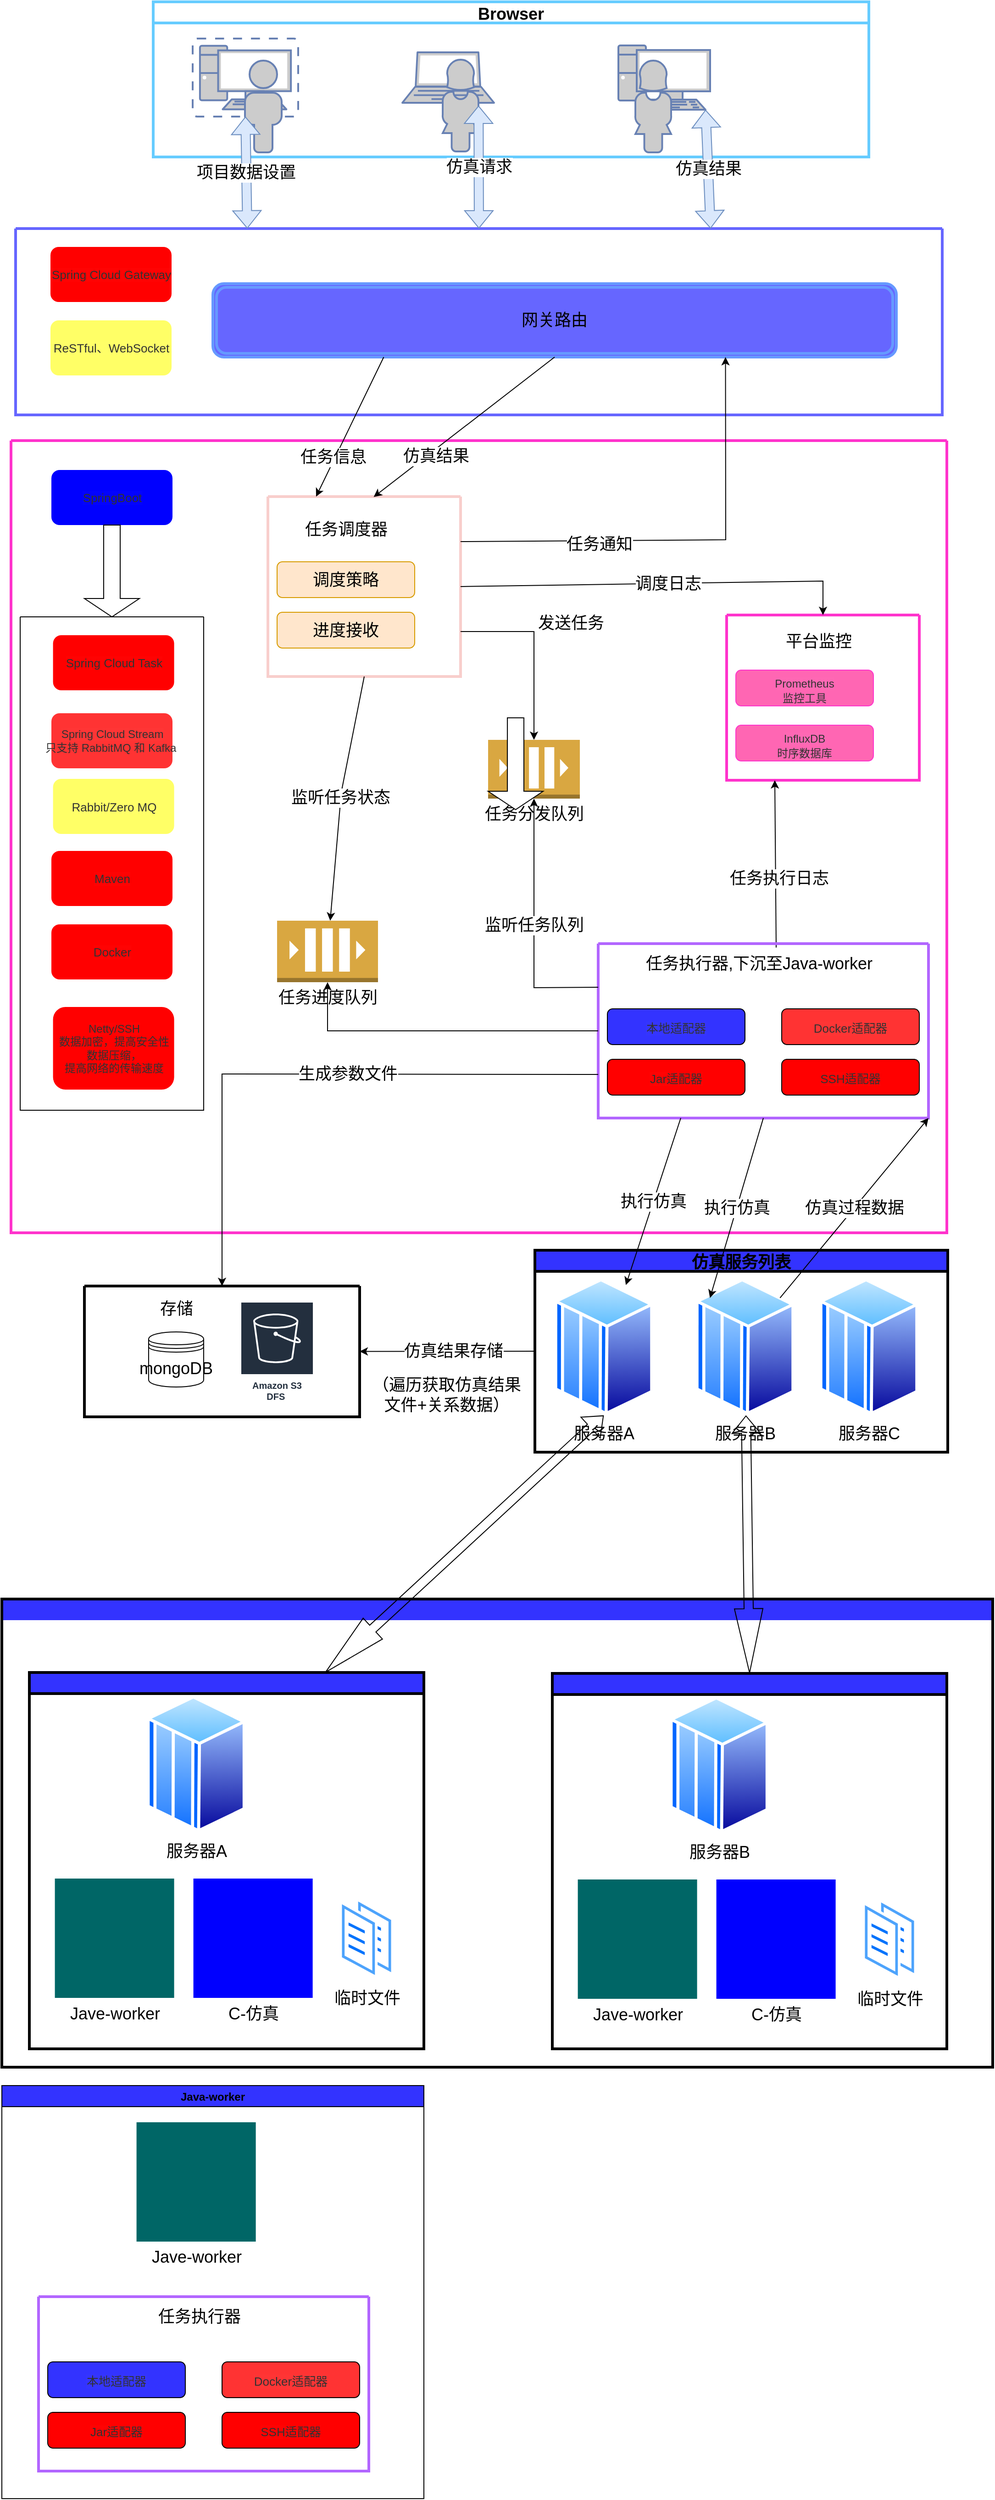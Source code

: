 <mxfile version="15.6.6" type="github">
  <diagram id="M3pgbx5bHdetkU3iyQLA" name="Page-1">
    <mxGraphModel dx="1350" dy="744" grid="1" gridSize="10" guides="1" tooltips="1" connect="1" arrows="1" fold="1" page="1" pageScale="1" pageWidth="1169" pageHeight="1654" math="0" shadow="0">
      <root>
        <mxCell id="0" />
        <mxCell id="1" parent="0" />
        <mxCell id="EqJAyEwIwQtf8HZJKhll-13" value="Browser" style="swimlane;strokeColor=#66ccff;strokeWidth=3;fontSize=18;" parent="1" vertex="1">
          <mxGeometry x="185" y="70" width="780" height="169" as="geometry" />
        </mxCell>
        <mxCell id="EqJAyEwIwQtf8HZJKhll-8" value="" style="fontColor=#0066CC;verticalAlign=top;verticalLabelPosition=bottom;labelPosition=center;align=center;html=1;outlineConnect=0;fillColor=#CCCCCC;strokeColor=#6881B3;gradientColor=none;gradientDirection=north;strokeWidth=2;shape=mxgraph.networks.virtual_pc;" parent="EqJAyEwIwQtf8HZJKhll-13" vertex="1">
          <mxGeometry x="43" y="40" width="115" height="85" as="geometry" />
        </mxCell>
        <mxCell id="EqJAyEwIwQtf8HZJKhll-10" value="" style="fontColor=#0066CC;verticalAlign=top;verticalLabelPosition=bottom;labelPosition=center;align=center;html=1;outlineConnect=0;fillColor=#CCCCCC;strokeColor=#6881B3;gradientColor=none;gradientDirection=north;strokeWidth=2;shape=mxgraph.networks.laptop;" parent="EqJAyEwIwQtf8HZJKhll-13" vertex="1">
          <mxGeometry x="271.5" y="55" width="100" height="55" as="geometry" />
        </mxCell>
        <mxCell id="EqJAyEwIwQtf8HZJKhll-11" value="" style="fontColor=#0066CC;verticalAlign=top;verticalLabelPosition=bottom;labelPosition=center;align=center;html=1;outlineConnect=0;fillColor=#CCCCCC;strokeColor=#6881B3;gradientColor=none;gradientDirection=north;strokeWidth=2;shape=mxgraph.networks.pc;" parent="EqJAyEwIwQtf8HZJKhll-13" vertex="1">
          <mxGeometry x="507" y="47.5" width="100" height="70" as="geometry" />
        </mxCell>
        <mxCell id="EqJAyEwIwQtf8HZJKhll-259" value="" style="fontColor=#0066CC;verticalAlign=top;verticalLabelPosition=bottom;labelPosition=center;align=center;html=1;outlineConnect=0;fillColor=#CCCCCC;strokeColor=#6881B3;gradientColor=none;gradientDirection=north;strokeWidth=2;shape=mxgraph.networks.user_female;rounded=0;shadow=0;glass=0;sketch=0;fontSize=18;startSize=23;" parent="EqJAyEwIwQtf8HZJKhll-13" vertex="1">
          <mxGeometry x="315" y="63" width="40" height="100" as="geometry" />
        </mxCell>
        <mxCell id="EqJAyEwIwQtf8HZJKhll-260" value="" style="fontColor=#0066CC;verticalAlign=top;verticalLabelPosition=bottom;labelPosition=center;align=center;html=1;outlineConnect=0;fillColor=#CCCCCC;strokeColor=#6881B3;gradientColor=none;gradientDirection=north;strokeWidth=2;shape=mxgraph.networks.user_male;rounded=0;shadow=0;glass=0;sketch=0;fontSize=18;startSize=23;" parent="EqJAyEwIwQtf8HZJKhll-13" vertex="1">
          <mxGeometry x="100" y="64" width="40" height="100" as="geometry" />
        </mxCell>
        <mxCell id="EqJAyEwIwQtf8HZJKhll-261" value="" style="fontColor=#0066CC;verticalAlign=top;verticalLabelPosition=bottom;labelPosition=center;align=center;html=1;outlineConnect=0;fillColor=#CCCCCC;strokeColor=#6881B3;gradientColor=none;gradientDirection=north;strokeWidth=2;shape=mxgraph.networks.user_female;rounded=0;shadow=0;glass=0;sketch=0;fontSize=18;startSize=23;" parent="EqJAyEwIwQtf8HZJKhll-13" vertex="1">
          <mxGeometry x="525" y="64" width="40" height="100" as="geometry" />
        </mxCell>
        <mxCell id="EqJAyEwIwQtf8HZJKhll-36" value="" style="swimlane;startSize=0;fontSize=18;strokeColor=#6666ff;strokeWidth=3;" parent="1" vertex="1">
          <mxGeometry x="35" y="317" width="1010" height="203" as="geometry" />
        </mxCell>
        <mxCell id="EqJAyEwIwQtf8HZJKhll-19" value="&lt;font style=&quot;font-size: 18px&quot;&gt;网关路由&lt;/font&gt;" style="shape=ext;double=1;rounded=1;whiteSpace=wrap;html=1;strokeColor=#6699ff;strokeWidth=3;fontSize=18;fillColor=#6666FF;" parent="EqJAyEwIwQtf8HZJKhll-36" vertex="1">
          <mxGeometry x="215" y="60" width="745" height="80" as="geometry" />
        </mxCell>
        <mxCell id="EqJAyEwIwQtf8HZJKhll-47" value="&lt;span style=&quot;color: rgb(50 , 50 , 50) ; font-size: 13px ; background-color: rgba(255 , 255 , 255 , 0.01)&quot;&gt;Spring Cloud Gateway&lt;/span&gt;" style="rounded=1;align=center;fillColor=#FF0000;strokeColor=none;html=1;fontColor=#596780;fontSize=12" parent="EqJAyEwIwQtf8HZJKhll-36" vertex="1">
          <mxGeometry x="38" y="20" width="132" height="60" as="geometry" />
        </mxCell>
        <mxCell id="EqJAyEwIwQtf8HZJKhll-48" value="&lt;span style=&quot;color: rgb(50 , 50 , 50) ; font-size: 13px ; background-color: rgba(255 , 255 , 255 , 0.01)&quot;&gt;ReSTful、WebSocket&lt;/span&gt;" style="rounded=1;align=center;fillColor=#ffff66;strokeColor=none;html=1;fontColor=#596780;fontSize=12" parent="EqJAyEwIwQtf8HZJKhll-36" vertex="1">
          <mxGeometry x="38" y="100" width="132" height="60" as="geometry" />
        </mxCell>
        <mxCell id="EqJAyEwIwQtf8HZJKhll-49" value="项目数据设置" style="shape=flexArrow;endArrow=classic;startArrow=classic;html=1;rounded=0;fontSize=18;entryX=0.25;entryY=0;entryDx=0;entryDy=0;exitX=0.5;exitY=1;exitDx=0;exitDy=0;fillColor=#dae8fc;strokeColor=#6c8ebf;exitPerimeter=0;" parent="1" source="EqJAyEwIwQtf8HZJKhll-8" target="EqJAyEwIwQtf8HZJKhll-36" edge="1">
          <mxGeometry width="100" height="100" relative="1" as="geometry">
            <mxPoint x="440" y="627" as="sourcePoint" />
            <mxPoint x="460" y="277" as="targetPoint" />
          </mxGeometry>
        </mxCell>
        <mxCell id="EqJAyEwIwQtf8HZJKhll-52" value="仿真请求" style="shape=flexArrow;endArrow=classic;startArrow=classic;html=1;rounded=0;fontSize=18;entryX=0.99;entryY=0.5;entryDx=0;entryDy=0;exitX=0.5;exitY=0;exitDx=0;exitDy=0;fillColor=#dae8fc;strokeColor=#6c8ebf;entryPerimeter=0;" parent="1" source="EqJAyEwIwQtf8HZJKhll-36" target="EqJAyEwIwQtf8HZJKhll-259" edge="1">
          <mxGeometry width="100" height="100" relative="1" as="geometry">
            <mxPoint x="626" y="276" as="sourcePoint" />
            <mxPoint x="630" y="190" as="targetPoint" />
          </mxGeometry>
        </mxCell>
        <mxCell id="EqJAyEwIwQtf8HZJKhll-56" value="仿真结果" style="shape=flexArrow;endArrow=classic;startArrow=classic;html=1;rounded=0;fontSize=18;entryX=0.75;entryY=0;entryDx=0;entryDy=0;fillColor=#dae8fc;strokeColor=#6c8ebf;exitX=0.95;exitY=1;exitDx=0;exitDy=0;exitPerimeter=0;" parent="1" source="EqJAyEwIwQtf8HZJKhll-11" target="EqJAyEwIwQtf8HZJKhll-36" edge="1">
          <mxGeometry width="100" height="100" relative="1" as="geometry">
            <mxPoint x="786" y="190" as="sourcePoint" />
            <mxPoint x="639" y="298" as="targetPoint" />
          </mxGeometry>
        </mxCell>
        <mxCell id="EqJAyEwIwQtf8HZJKhll-57" value="" style="swimlane;startSize=0;fontSize=18;strokeColor=#ff33cc;strokeWidth=3;fillColor=default;fontColor=default;" parent="1" vertex="1">
          <mxGeometry x="30" y="548" width="1020" height="863" as="geometry" />
        </mxCell>
        <mxCell id="EqJAyEwIwQtf8HZJKhll-68" value="" style="swimlane;startSize=0;fontSize=18;strokeWidth=3;fillColor=#F8CECC;strokeColor=#F8CECC;" parent="EqJAyEwIwQtf8HZJKhll-57" vertex="1">
          <mxGeometry x="280" y="61" width="210" height="196" as="geometry" />
        </mxCell>
        <mxCell id="EqJAyEwIwQtf8HZJKhll-72" value="调度策略" style="rounded=1;whiteSpace=wrap;html=1;fontSize=18;fillColor=#ffe6cc;strokeColor=#d79b00;" parent="EqJAyEwIwQtf8HZJKhll-68" vertex="1">
          <mxGeometry x="10" y="71" width="150" height="39" as="geometry" />
        </mxCell>
        <mxCell id="EqJAyEwIwQtf8HZJKhll-74" value="进度接收" style="rounded=1;whiteSpace=wrap;html=1;fontSize=18;fillColor=#ffe6cc;strokeColor=#d79b00;" parent="EqJAyEwIwQtf8HZJKhll-68" vertex="1">
          <mxGeometry x="10" y="126" width="150" height="39" as="geometry" />
        </mxCell>
        <mxCell id="EqJAyEwIwQtf8HZJKhll-71" value="任务调度器" style="text;html=1;align=center;verticalAlign=middle;resizable=0;points=[];autosize=1;strokeColor=none;fillColor=none;fontSize=18;" parent="EqJAyEwIwQtf8HZJKhll-68" vertex="1">
          <mxGeometry x="30" y="21" width="110" height="30" as="geometry" />
        </mxCell>
        <mxCell id="EqJAyEwIwQtf8HZJKhll-75" value="" style="swimlane;startSize=0;fontSize=18;strokeColor=#ff33cc;strokeWidth=3;" parent="EqJAyEwIwQtf8HZJKhll-57" vertex="1">
          <mxGeometry x="780" y="190" width="210" height="180" as="geometry" />
        </mxCell>
        <mxCell id="EqJAyEwIwQtf8HZJKhll-76" value="&lt;span style=&quot;color: rgb(50 , 50 , 50) ; font-size: 12px ; background-color: rgba(255 , 255 , 255 , 0.01)&quot;&gt;InfluxDB&lt;/span&gt;&lt;div style=&quot;resize: none ; outline: none ; font-size: 12px ; color: rgb(50 , 50 , 50)&quot;&gt;时序数据库&lt;/div&gt;" style="rounded=1;whiteSpace=wrap;html=1;fontSize=18;strokeColor=#ff33cc;fillColor=#FF66B3;" parent="EqJAyEwIwQtf8HZJKhll-75" vertex="1">
          <mxGeometry x="10" y="120" width="150" height="39" as="geometry" />
        </mxCell>
        <mxCell id="EqJAyEwIwQtf8HZJKhll-77" value="&lt;span style=&quot;color: rgb(50 , 50 , 50) ; font-size: 12px ; background-color: rgba(255 , 255 , 255 , 0.01)&quot;&gt;Prometheus&lt;/span&gt;&lt;div style=&quot;resize: none ; outline: none ; font-size: 12px ; color: rgb(50 , 50 , 50)&quot;&gt;监控工具&lt;/div&gt;" style="rounded=1;whiteSpace=wrap;html=1;fontSize=18;strokeColor=#ff33cc;fillColor=#FF66B3;" parent="EqJAyEwIwQtf8HZJKhll-75" vertex="1">
          <mxGeometry x="10" y="60" width="150" height="39" as="geometry" />
        </mxCell>
        <mxCell id="EqJAyEwIwQtf8HZJKhll-94" value="" style="endArrow=classic;html=1;rounded=0;fontSize=18;entryX=0.5;entryY=0;entryDx=0;entryDy=0;exitX=1;exitY=0.5;exitDx=0;exitDy=0;" parent="EqJAyEwIwQtf8HZJKhll-57" source="EqJAyEwIwQtf8HZJKhll-68" target="EqJAyEwIwQtf8HZJKhll-75" edge="1">
          <mxGeometry width="50" height="50" relative="1" as="geometry">
            <mxPoint x="530" y="180" as="sourcePoint" />
            <mxPoint x="580" y="130" as="targetPoint" />
            <Array as="points">
              <mxPoint x="885" y="153" />
            </Array>
          </mxGeometry>
        </mxCell>
        <mxCell id="EqJAyEwIwQtf8HZJKhll-157" value="调度日志" style="edgeLabel;html=1;align=center;verticalAlign=middle;resizable=0;points=[];fontSize=18;" parent="EqJAyEwIwQtf8HZJKhll-94" vertex="1" connectable="0">
          <mxGeometry x="0.039" relative="1" as="geometry">
            <mxPoint x="1" as="offset" />
          </mxGeometry>
        </mxCell>
        <mxCell id="EqJAyEwIwQtf8HZJKhll-96" value="" style="endArrow=classic;html=1;rounded=0;fontSize=18;entryX=0.25;entryY=1;entryDx=0;entryDy=0;exitX=0.573;exitY=-0.09;exitDx=0;exitDy=0;exitPerimeter=0;" parent="EqJAyEwIwQtf8HZJKhll-57" source="EqJAyEwIwQtf8HZJKhll-224" target="EqJAyEwIwQtf8HZJKhll-75" edge="1">
          <mxGeometry width="50" height="50" relative="1" as="geometry">
            <mxPoint x="800" y="583" as="sourcePoint" />
            <mxPoint x="750" y="490" as="targetPoint" />
          </mxGeometry>
        </mxCell>
        <mxCell id="EqJAyEwIwQtf8HZJKhll-97" value="任务执行日志" style="edgeLabel;html=1;align=center;verticalAlign=middle;resizable=0;points=[];fontSize=18;" parent="EqJAyEwIwQtf8HZJKhll-96" vertex="1" connectable="0">
          <mxGeometry x="-0.159" y="-4" relative="1" as="geometry">
            <mxPoint x="-1" y="1" as="offset" />
          </mxGeometry>
        </mxCell>
        <mxCell id="EqJAyEwIwQtf8HZJKhll-112" value="任务分发队列" style="outlineConnect=0;dashed=0;verticalLabelPosition=bottom;verticalAlign=top;align=center;html=1;shape=mxgraph.aws3.queue;fillColor=#D9A741;gradientColor=none;fontSize=18;" parent="EqJAyEwIwQtf8HZJKhll-57" vertex="1">
          <mxGeometry x="520" y="326" width="100" height="64" as="geometry" />
        </mxCell>
        <mxCell id="EqJAyEwIwQtf8HZJKhll-152" value="任务进度队列" style="outlineConnect=0;dashed=0;verticalLabelPosition=bottom;verticalAlign=top;align=center;html=1;shape=mxgraph.aws3.queue;fillColor=#D9A741;gradientColor=none;fontSize=18;" parent="EqJAyEwIwQtf8HZJKhll-57" vertex="1">
          <mxGeometry x="290" y="523" width="110" height="67" as="geometry" />
        </mxCell>
        <mxCell id="EqJAyEwIwQtf8HZJKhll-156" value="" style="edgeStyle=segmentEdgeStyle;endArrow=classic;html=1;rounded=0;fontSize=18;exitX=1;exitY=0.75;exitDx=0;exitDy=0;" parent="EqJAyEwIwQtf8HZJKhll-57" source="EqJAyEwIwQtf8HZJKhll-68" target="EqJAyEwIwQtf8HZJKhll-112" edge="1">
          <mxGeometry width="50" height="50" relative="1" as="geometry">
            <mxPoint x="620" y="343" as="sourcePoint" />
            <mxPoint x="670" y="293" as="targetPoint" />
            <Array as="points">
              <mxPoint x="570" y="208" />
            </Array>
          </mxGeometry>
        </mxCell>
        <mxCell id="EqJAyEwIwQtf8HZJKhll-219" value="" style="swimlane;startSize=0;fontSize=18;strokeWidth=3;strokeColor=#B266FF;" parent="EqJAyEwIwQtf8HZJKhll-57" vertex="1">
          <mxGeometry x="640" y="548" width="360" height="190" as="geometry" />
        </mxCell>
        <mxCell id="EqJAyEwIwQtf8HZJKhll-220" value="&lt;span style=&quot;color: rgb(50 , 50 , 50) ; font-size: 13px ; background-color: rgba(255 , 255 , 255 , 0.01)&quot;&gt;本地适配器&lt;/span&gt;" style="rounded=1;whiteSpace=wrap;html=1;fontSize=18;fillColor=#3333FF;" parent="EqJAyEwIwQtf8HZJKhll-219" vertex="1">
          <mxGeometry x="10" y="71" width="150" height="39" as="geometry" />
        </mxCell>
        <mxCell id="EqJAyEwIwQtf8HZJKhll-221" value="&lt;span style=&quot;color: rgb(50 , 50 , 50) ; font-size: 13px ; background-color: rgba(255 , 255 , 255 , 0.01)&quot;&gt;Jar适配器&lt;/span&gt;" style="rounded=1;whiteSpace=wrap;html=1;fontSize=18;fillColor=#FF0000;" parent="EqJAyEwIwQtf8HZJKhll-219" vertex="1">
          <mxGeometry x="10" y="126" width="150" height="39" as="geometry" />
        </mxCell>
        <mxCell id="EqJAyEwIwQtf8HZJKhll-222" value="&lt;span style=&quot;color: rgb(50 , 50 , 50) ; font-size: 13px ; background-color: rgba(255 , 255 , 255 , 0.01)&quot;&gt;Docker适配器&lt;/span&gt;" style="rounded=1;whiteSpace=wrap;html=1;fontSize=18;fillColor=#FF3333;" parent="EqJAyEwIwQtf8HZJKhll-219" vertex="1">
          <mxGeometry x="200" y="71" width="150" height="39" as="geometry" />
        </mxCell>
        <mxCell id="EqJAyEwIwQtf8HZJKhll-223" value="&lt;span style=&quot;color: rgb(50 , 50 , 50) ; font-size: 13px ; background-color: rgba(255 , 255 , 255 , 0.01)&quot;&gt;SSH适配器&lt;/span&gt;" style="rounded=1;whiteSpace=wrap;html=1;fontSize=18;fillColor=#FF0000;" parent="EqJAyEwIwQtf8HZJKhll-219" vertex="1">
          <mxGeometry x="200" y="126" width="150" height="39" as="geometry" />
        </mxCell>
        <mxCell id="EqJAyEwIwQtf8HZJKhll-224" value="任务执行器,下沉至Java-worker" style="text;html=1;align=center;verticalAlign=middle;resizable=0;points=[];autosize=1;strokeColor=none;fillColor=none;fontSize=18;" parent="EqJAyEwIwQtf8HZJKhll-219" vertex="1">
          <mxGeometry x="45" y="7" width="260" height="30" as="geometry" />
        </mxCell>
        <mxCell id="EqJAyEwIwQtf8HZJKhll-249" value="监听任务队列" style="endArrow=classic;html=1;rounded=0;fontSize=18;startSize=23;exitX=0;exitY=0.25;exitDx=0;exitDy=0;" parent="EqJAyEwIwQtf8HZJKhll-57" source="EqJAyEwIwQtf8HZJKhll-219" target="EqJAyEwIwQtf8HZJKhll-112" edge="1">
          <mxGeometry width="50" height="50" relative="1" as="geometry">
            <mxPoint x="320" y="763" as="sourcePoint" />
            <mxPoint x="370" y="713" as="targetPoint" />
            <Array as="points">
              <mxPoint x="570" y="596" />
            </Array>
          </mxGeometry>
        </mxCell>
        <mxCell id="EqJAyEwIwQtf8HZJKhll-248" value="" style="endArrow=classic;html=1;rounded=0;fontSize=18;startSize=23;entryX=0.5;entryY=1;entryDx=0;entryDy=0;entryPerimeter=0;exitX=0;exitY=0.5;exitDx=0;exitDy=0;" parent="EqJAyEwIwQtf8HZJKhll-57" source="EqJAyEwIwQtf8HZJKhll-219" target="EqJAyEwIwQtf8HZJKhll-152" edge="1">
          <mxGeometry width="50" height="50" relative="1" as="geometry">
            <mxPoint x="450" y="773" as="sourcePoint" />
            <mxPoint x="500" y="723" as="targetPoint" />
            <Array as="points">
              <mxPoint x="345" y="643" />
            </Array>
          </mxGeometry>
        </mxCell>
        <mxCell id="EqJAyEwIwQtf8HZJKhll-258" value="监听任务状态" style="endArrow=classic;html=1;rounded=0;fontSize=18;startSize=23;exitX=0.5;exitY=1;exitDx=0;exitDy=0;" parent="EqJAyEwIwQtf8HZJKhll-57" source="EqJAyEwIwQtf8HZJKhll-68" target="EqJAyEwIwQtf8HZJKhll-152" edge="1">
          <mxGeometry width="50" height="50" relative="1" as="geometry">
            <mxPoint x="330" y="453" as="sourcePoint" />
            <mxPoint x="380" y="403" as="targetPoint" />
            <Array as="points">
              <mxPoint x="360" y="383" />
            </Array>
          </mxGeometry>
        </mxCell>
        <mxCell id="6ueNk5x9_vGmj-fJjQVf-9" value="&lt;font color=&quot;#323232&quot;&gt;&lt;span style=&quot;font-size: 13px ; background-color: rgba(255 , 255 , 255 , 0.01)&quot;&gt;SpringBoot&lt;/span&gt;&lt;/font&gt;" style="rounded=1;align=center;fillColor=#0000FF;strokeColor=none;html=1;fontColor=#596780;fontSize=12" vertex="1" parent="EqJAyEwIwQtf8HZJKhll-57">
          <mxGeometry x="44" y="32" width="132" height="60" as="geometry" />
        </mxCell>
        <mxCell id="6ueNk5x9_vGmj-fJjQVf-11" value="" style="swimlane;startSize=0;fontColor=default;strokeColor=default;fillColor=default;" vertex="1" parent="EqJAyEwIwQtf8HZJKhll-57">
          <mxGeometry x="10" y="192" width="200" height="537.5" as="geometry" />
        </mxCell>
        <mxCell id="EqJAyEwIwQtf8HZJKhll-59" value="&lt;span style=&quot;color: rgb(50 , 50 , 50) ; font-size: 13px ; background-color: rgba(255 , 255 , 255 , 0.01)&quot;&gt;Spring Cloud Task&lt;/span&gt;" style="rounded=1;align=center;fillColor=#FF0000;strokeColor=none;html=1;fontColor=#596780;fontSize=12" parent="6ueNk5x9_vGmj-fJjQVf-11" vertex="1">
          <mxGeometry x="35.8" y="20" width="132" height="60" as="geometry" />
        </mxCell>
        <mxCell id="EqJAyEwIwQtf8HZJKhll-60" value="&lt;span style=&quot;color: rgb(50 , 50 , 50) ; background-color: rgba(255 , 255 , 255 , 0.01)&quot;&gt;Spring Cloud Stream&lt;/span&gt;&lt;div style=&quot;resize: none ; outline: none ; color: rgb(50 , 50 , 50)&quot;&gt;只支持 RabbitMQ 和 Kafka&amp;nbsp;&lt;/div&gt;" style="rounded=1;align=center;fillColor=#FF3333;strokeColor=none;html=1;fontColor=#596780;fontSize=12" parent="6ueNk5x9_vGmj-fJjQVf-11" vertex="1">
          <mxGeometry x="34" y="105" width="132" height="60" as="geometry" />
        </mxCell>
        <mxCell id="EqJAyEwIwQtf8HZJKhll-61" value="&lt;span style=&quot;color: rgb(50 , 50 , 50) ; font-size: 13px ; background-color: rgba(255 , 255 , 255 , 0.01)&quot;&gt;Rabbit/Zero MQ&lt;/span&gt;" style="rounded=1;align=center;fillColor=#ffff66;strokeColor=none;html=1;fontColor=#596780;fontSize=12" parent="6ueNk5x9_vGmj-fJjQVf-11" vertex="1">
          <mxGeometry x="35.8" y="176.5" width="132" height="60" as="geometry" />
        </mxCell>
        <mxCell id="EqJAyEwIwQtf8HZJKhll-62" value="&lt;span style=&quot;color: rgb(50 , 50 , 50) ; font-size: 13px ; background-color: rgba(255 , 255 , 255 , 0.01)&quot;&gt;Maven&lt;/span&gt;" style="rounded=1;align=center;fillColor=#FF0000;strokeColor=none;html=1;fontColor=#596780;fontSize=12" parent="6ueNk5x9_vGmj-fJjQVf-11" vertex="1">
          <mxGeometry x="34" y="255" width="132" height="60" as="geometry" />
        </mxCell>
        <mxCell id="EqJAyEwIwQtf8HZJKhll-63" value="&lt;span style=&quot;color: rgb(50 , 50 , 50) ; font-size: 13px ; background-color: rgba(255 , 255 , 255 , 0.01)&quot;&gt;Docker&lt;/span&gt;" style="rounded=1;align=center;fillColor=#FF0000;strokeColor=none;html=1;fontColor=#596780;fontSize=12" parent="6ueNk5x9_vGmj-fJjQVf-11" vertex="1">
          <mxGeometry x="34" y="335" width="132" height="60" as="geometry" />
        </mxCell>
        <mxCell id="EqJAyEwIwQtf8HZJKhll-64" value="&lt;span style=&quot;color: rgb(50 , 50 , 50) ; background-color: rgba(255 , 255 , 255 , 0.01)&quot;&gt;Netty/SSH&lt;/span&gt;&lt;div style=&quot;resize: none ; outline: none ; color: rgb(50 , 50 , 50)&quot;&gt;数据加密，提高安全性&lt;br&gt;数据压缩，&lt;/div&gt;&lt;div style=&quot;resize: none ; outline: none ; color: rgb(50 , 50 , 50)&quot;&gt;提高网络的传输速度&lt;/div&gt;" style="rounded=1;align=center;fillColor=#FF0000;strokeColor=none;html=1;fontColor=#596780;fontSize=12" parent="6ueNk5x9_vGmj-fJjQVf-11" vertex="1">
          <mxGeometry x="35.8" y="425" width="132" height="90" as="geometry" />
        </mxCell>
        <mxCell id="6ueNk5x9_vGmj-fJjQVf-14" value="" style="shape=singleArrow;direction=south;whiteSpace=wrap;html=1;fontColor=default;strokeColor=default;fillColor=default;" vertex="1" parent="EqJAyEwIwQtf8HZJKhll-57">
          <mxGeometry x="80" y="92" width="60" height="100" as="geometry" />
        </mxCell>
        <mxCell id="EqJAyEwIwQtf8HZJKhll-78" value="平台监控" style="text;html=1;align=center;verticalAlign=middle;resizable=0;points=[];autosize=1;strokeColor=none;fillColor=none;fontSize=18;" parent="1" vertex="1">
          <mxGeometry x="865" y="752" width="90" height="30" as="geometry" />
        </mxCell>
        <mxCell id="EqJAyEwIwQtf8HZJKhll-95" value="发送任务" style="text;html=1;align=center;verticalAlign=middle;resizable=0;points=[];autosize=1;strokeColor=none;fillColor=none;fontSize=18;" parent="1" vertex="1">
          <mxGeometry x="595" y="732" width="90" height="30" as="geometry" />
        </mxCell>
        <mxCell id="EqJAyEwIwQtf8HZJKhll-98" value="" style="endArrow=classic;html=1;rounded=0;fontSize=18;exitX=0.25;exitY=1;exitDx=0;exitDy=0;entryX=0.25;entryY=0;entryDx=0;entryDy=0;" parent="1" source="EqJAyEwIwQtf8HZJKhll-19" target="EqJAyEwIwQtf8HZJKhll-68" edge="1">
          <mxGeometry width="50" height="50" relative="1" as="geometry">
            <mxPoint x="660" y="647" as="sourcePoint" />
            <mxPoint x="710" y="597" as="targetPoint" />
          </mxGeometry>
        </mxCell>
        <mxCell id="EqJAyEwIwQtf8HZJKhll-101" value="任务信息" style="edgeLabel;html=1;align=center;verticalAlign=middle;resizable=0;points=[];fontSize=18;" parent="EqJAyEwIwQtf8HZJKhll-98" vertex="1" connectable="0">
          <mxGeometry x="0.464" y="-2" relative="1" as="geometry">
            <mxPoint y="-1" as="offset" />
          </mxGeometry>
        </mxCell>
        <mxCell id="EqJAyEwIwQtf8HZJKhll-100" value="" style="endArrow=classic;html=1;rounded=0;fontSize=18;exitX=0.5;exitY=1;exitDx=0;exitDy=0;entryX=0.549;entryY=0.002;entryDx=0;entryDy=0;entryPerimeter=0;" parent="1" source="EqJAyEwIwQtf8HZJKhll-19" target="EqJAyEwIwQtf8HZJKhll-68" edge="1">
          <mxGeometry width="50" height="50" relative="1" as="geometry">
            <mxPoint x="690" y="667" as="sourcePoint" />
            <mxPoint x="740" y="617" as="targetPoint" />
          </mxGeometry>
        </mxCell>
        <mxCell id="EqJAyEwIwQtf8HZJKhll-107" value="仿真结果" style="edgeLabel;html=1;align=center;verticalAlign=middle;resizable=0;points=[];fontSize=18;" parent="EqJAyEwIwQtf8HZJKhll-100" vertex="1" connectable="0">
          <mxGeometry x="0.348" y="6" relative="1" as="geometry">
            <mxPoint as="offset" />
          </mxGeometry>
        </mxCell>
        <mxCell id="EqJAyEwIwQtf8HZJKhll-108" value="" style="endArrow=classic;html=1;rounded=0;fontSize=18;exitX=1;exitY=0.25;exitDx=0;exitDy=0;entryX=0.75;entryY=1;entryDx=0;entryDy=0;" parent="1" source="EqJAyEwIwQtf8HZJKhll-68" target="EqJAyEwIwQtf8HZJKhll-19" edge="1">
          <mxGeometry width="50" height="50" relative="1" as="geometry">
            <mxPoint x="620" y="637" as="sourcePoint" />
            <mxPoint x="670" y="587" as="targetPoint" />
            <Array as="points">
              <mxPoint x="809" y="656" />
            </Array>
          </mxGeometry>
        </mxCell>
        <mxCell id="EqJAyEwIwQtf8HZJKhll-109" value="任务通知" style="edgeLabel;html=1;align=center;verticalAlign=middle;resizable=0;points=[];fontSize=18;" parent="EqJAyEwIwQtf8HZJKhll-108" vertex="1" connectable="0">
          <mxGeometry x="-0.382" y="-4" relative="1" as="geometry">
            <mxPoint as="offset" />
          </mxGeometry>
        </mxCell>
        <mxCell id="EqJAyEwIwQtf8HZJKhll-209" value="" style="swimlane;sketch=0;fontSize=18;strokeColor=#000000;strokeWidth=3;fillColor=#3333FF;swimlaneFillColor=none;swimlaneLine=0;glass=0;rounded=0;shadow=0;" parent="1" vertex="1">
          <mxGeometry x="20" y="1810" width="1080" height="510" as="geometry" />
        </mxCell>
        <mxCell id="EqJAyEwIwQtf8HZJKhll-181" value="" style="swimlane;sketch=0;fontSize=18;strokeColor=#000000;strokeWidth=3;fillColor=#3333FF;" parent="EqJAyEwIwQtf8HZJKhll-209" vertex="1">
          <mxGeometry x="30" y="80" width="430" height="410" as="geometry" />
        </mxCell>
        <mxCell id="EqJAyEwIwQtf8HZJKhll-175" value="临时文件" style="aspect=fixed;perimeter=ellipsePerimeter;html=1;align=center;shadow=0;dashed=0;spacingTop=3;image;image=img/lib/active_directory/documents.svg;fontSize=18;strokeColor=#000000;strokeWidth=3;fillColor=#3333FF;" parent="EqJAyEwIwQtf8HZJKhll-181" vertex="1">
          <mxGeometry x="337.8" y="244.5" width="59.4" height="90" as="geometry" />
        </mxCell>
        <mxCell id="EqJAyEwIwQtf8HZJKhll-176" value="服务器A" style="aspect=fixed;perimeter=ellipsePerimeter;html=1;align=center;shadow=0;dashed=0;spacingTop=3;image;image=img/lib/active_directory/mainframe_host.svg;fontSize=18;strokeColor=#000000;strokeWidth=3;fillColor=#3333FF;" parent="EqJAyEwIwQtf8HZJKhll-181" vertex="1">
          <mxGeometry x="127.8" y="24.5" width="108" height="150" as="geometry" />
        </mxCell>
        <mxCell id="EqJAyEwIwQtf8HZJKhll-177" value="C-仿真" style="shape=image;html=1;verticalAlign=top;verticalLabelPosition=bottom;labelBackgroundColor=#ffffff;imageAspect=0;aspect=fixed;image=https://cdn4.iconfinder.com/data/icons/online-payment-methods-03/128/serve_payment_methods_copy-128.png;fontSize=18;strokeColor=#000000;strokeWidth=3;fillColor=#3333FF;imageBackground=#0000FF;" parent="EqJAyEwIwQtf8HZJKhll-181" vertex="1">
          <mxGeometry x="178.8" y="224.5" width="130" height="130" as="geometry" />
        </mxCell>
        <mxCell id="EqJAyEwIwQtf8HZJKhll-180" value="Jave-worker" style="shape=image;html=1;verticalAlign=top;verticalLabelPosition=bottom;labelBackgroundColor=#ffffff;imageAspect=0;aspect=fixed;image=https://cdn4.iconfinder.com/data/icons/online-payment-methods-03/128/serve_payment_methods_copy-128.png;fontSize=18;strokeColor=#000000;strokeWidth=3;fillColor=#3333FF;sketch=0;imageBackground=#006666;" parent="EqJAyEwIwQtf8HZJKhll-181" vertex="1">
          <mxGeometry x="27.8" y="224.5" width="130" height="130" as="geometry" />
        </mxCell>
        <mxCell id="EqJAyEwIwQtf8HZJKhll-182" value="" style="swimlane;sketch=0;fontSize=18;strokeColor=#000000;strokeWidth=3;fillColor=#3333FF;" parent="EqJAyEwIwQtf8HZJKhll-209" vertex="1">
          <mxGeometry x="600" y="81" width="430" height="409" as="geometry" />
        </mxCell>
        <mxCell id="EqJAyEwIwQtf8HZJKhll-183" value="临时文件" style="aspect=fixed;perimeter=ellipsePerimeter;html=1;align=center;shadow=0;dashed=0;spacingTop=3;image;image=img/lib/active_directory/documents.svg;fontSize=18;strokeColor=#000000;strokeWidth=3;fillColor=#3333FF;" parent="EqJAyEwIwQtf8HZJKhll-182" vertex="1">
          <mxGeometry x="337.8" y="244.5" width="59.4" height="90" as="geometry" />
        </mxCell>
        <mxCell id="EqJAyEwIwQtf8HZJKhll-184" value="服务器B" style="aspect=fixed;perimeter=ellipsePerimeter;html=1;align=center;shadow=0;dashed=0;spacingTop=3;image;image=img/lib/active_directory/mainframe_host.svg;fontSize=18;strokeColor=#000000;strokeWidth=3;fillColor=#3333FF;" parent="EqJAyEwIwQtf8HZJKhll-182" vertex="1">
          <mxGeometry x="127.8" y="24.5" width="108" height="150" as="geometry" />
        </mxCell>
        <mxCell id="EqJAyEwIwQtf8HZJKhll-185" value="C-仿真" style="shape=image;html=1;verticalAlign=top;verticalLabelPosition=bottom;labelBackgroundColor=#ffffff;imageAspect=0;aspect=fixed;image=https://cdn4.iconfinder.com/data/icons/online-payment-methods-03/128/serve_payment_methods_copy-128.png;fontSize=18;strokeColor=#000000;strokeWidth=3;fillColor=#3333FF;imageBackground=#0000FF;" parent="EqJAyEwIwQtf8HZJKhll-182" vertex="1">
          <mxGeometry x="178.8" y="224.5" width="130" height="130" as="geometry" />
        </mxCell>
        <mxCell id="EqJAyEwIwQtf8HZJKhll-186" value="Jave-worker" style="shape=image;html=1;verticalAlign=top;verticalLabelPosition=bottom;labelBackgroundColor=#ffffff;imageAspect=0;aspect=fixed;image=https://cdn4.iconfinder.com/data/icons/online-payment-methods-03/128/serve_payment_methods_copy-128.png;fontSize=18;strokeColor=#000000;strokeWidth=3;fillColor=#3333FF;sketch=0;imageBackground=#006666;" parent="EqJAyEwIwQtf8HZJKhll-182" vertex="1">
          <mxGeometry x="27.8" y="224.5" width="130" height="130" as="geometry" />
        </mxCell>
        <mxCell id="EqJAyEwIwQtf8HZJKhll-210" value="" style="swimlane;startSize=0;fontSize=18;strokeWidth=3;" parent="1" vertex="1">
          <mxGeometry x="110" y="1469" width="300" height="142.5" as="geometry" />
        </mxCell>
        <mxCell id="EqJAyEwIwQtf8HZJKhll-211" value="存储" style="text;html=1;align=center;verticalAlign=middle;resizable=0;points=[];autosize=1;strokeColor=none;fillColor=none;fontSize=18;" parent="EqJAyEwIwQtf8HZJKhll-210" vertex="1">
          <mxGeometry x="75" y="10" width="50" height="30" as="geometry" />
        </mxCell>
        <mxCell id="EqJAyEwIwQtf8HZJKhll-212" value="mongoDB" style="shape=datastore;whiteSpace=wrap;html=1;fontSize=18;" parent="EqJAyEwIwQtf8HZJKhll-210" vertex="1">
          <mxGeometry x="70" y="50" width="60" height="60" as="geometry" />
        </mxCell>
        <mxCell id="EqJAyEwIwQtf8HZJKhll-214" value="Amazon S3 DFS&amp;nbsp;" style="sketch=0;outlineConnect=0;fontColor=#232F3E;gradientColor=none;strokeColor=#ffffff;fillColor=#232F3E;dashed=0;verticalLabelPosition=middle;verticalAlign=bottom;align=center;html=1;whiteSpace=wrap;fontSize=10;fontStyle=1;spacing=3;shape=mxgraph.aws4.productIcon;prIcon=mxgraph.aws4.s3;" parent="EqJAyEwIwQtf8HZJKhll-210" vertex="1">
          <mxGeometry x="170" y="17" width="80" height="112.5" as="geometry" />
        </mxCell>
        <mxCell id="EqJAyEwIwQtf8HZJKhll-216" value="" style="endArrow=classic;html=1;rounded=0;fontSize=18;exitX=0;exitY=0.5;exitDx=0;exitDy=0;entryX=1;entryY=0.5;entryDx=0;entryDy=0;" parent="1" source="EqJAyEwIwQtf8HZJKhll-241" target="EqJAyEwIwQtf8HZJKhll-210" edge="1">
          <mxGeometry width="50" height="50" relative="1" as="geometry">
            <mxPoint x="640" y="1550" as="sourcePoint" />
            <mxPoint x="450" y="1540" as="targetPoint" />
          </mxGeometry>
        </mxCell>
        <mxCell id="EqJAyEwIwQtf8HZJKhll-217" value="仿真结果存储" style="edgeLabel;html=1;align=center;verticalAlign=middle;resizable=0;points=[];fontSize=18;" parent="EqJAyEwIwQtf8HZJKhll-216" vertex="1" connectable="0">
          <mxGeometry x="-0.252" relative="1" as="geometry">
            <mxPoint x="-18" as="offset" />
          </mxGeometry>
        </mxCell>
        <mxCell id="EqJAyEwIwQtf8HZJKhll-218" value="（遍历获取仿真结果文件+关系数据）" style="text;html=1;strokeColor=none;fillColor=none;align=center;verticalAlign=middle;whiteSpace=wrap;rounded=0;fontSize=18;fontColor=default;" parent="1" vertex="1">
          <mxGeometry x="420" y="1563.5" width="170" height="48" as="geometry" />
        </mxCell>
        <mxCell id="EqJAyEwIwQtf8HZJKhll-241" value="仿真服务列表" style="swimlane;rounded=0;shadow=0;glass=0;sketch=0;fontSize=18;startSize=23;strokeColor=#000000;strokeWidth=3;fillColor=#3333FF;fontColor=default;" parent="1" vertex="1">
          <mxGeometry x="601" y="1430" width="450" height="220" as="geometry" />
        </mxCell>
        <mxCell id="EqJAyEwIwQtf8HZJKhll-238" value="服务器A" style="aspect=fixed;perimeter=ellipsePerimeter;html=1;align=center;shadow=0;dashed=0;spacingTop=3;image;image=img/lib/active_directory/mainframe_host.svg;fontSize=18;strokeColor=#000000;strokeWidth=3;fillColor=#3333FF;labelBackgroundColor=default;fontColor=default;" parent="EqJAyEwIwQtf8HZJKhll-241" vertex="1">
          <mxGeometry x="21" y="30" width="108" height="150" as="geometry" />
        </mxCell>
        <mxCell id="EqJAyEwIwQtf8HZJKhll-239" value="服务器B" style="aspect=fixed;perimeter=ellipsePerimeter;html=1;align=center;shadow=0;dashed=0;spacingTop=3;image;image=img/lib/active_directory/mainframe_host.svg;fontSize=18;strokeColor=#000000;strokeWidth=3;fillColor=#3333FF;labelBackgroundColor=default;fontColor=default;" parent="EqJAyEwIwQtf8HZJKhll-241" vertex="1">
          <mxGeometry x="175" y="30" width="108" height="150" as="geometry" />
        </mxCell>
        <mxCell id="EqJAyEwIwQtf8HZJKhll-240" value="服务器C" style="aspect=fixed;perimeter=ellipsePerimeter;html=1;align=center;shadow=0;dashed=0;spacingTop=3;image;image=img/lib/active_directory/mainframe_host.svg;fontSize=18;strokeColor=#000000;strokeWidth=3;fillColor=#3333FF;" parent="EqJAyEwIwQtf8HZJKhll-241" vertex="1">
          <mxGeometry x="310" y="30" width="108" height="150" as="geometry" />
        </mxCell>
        <mxCell id="EqJAyEwIwQtf8HZJKhll-245" value="" style="shape=flexArrow;endArrow=classic;startArrow=classic;html=1;rounded=0;fontSize=18;startSize=23;exitX=0.75;exitY=0;exitDx=0;exitDy=0;entryX=0.5;entryY=1;entryDx=0;entryDy=0;" parent="1" source="EqJAyEwIwQtf8HZJKhll-181" target="EqJAyEwIwQtf8HZJKhll-238" edge="1">
          <mxGeometry width="100" height="100" relative="1" as="geometry">
            <mxPoint x="740" y="1750" as="sourcePoint" />
            <mxPoint x="840" y="1650" as="targetPoint" />
          </mxGeometry>
        </mxCell>
        <mxCell id="EqJAyEwIwQtf8HZJKhll-246" value="" style="shape=flexArrow;endArrow=classic;startArrow=classic;html=1;rounded=0;fontSize=18;startSize=23;exitX=0.5;exitY=0;exitDx=0;exitDy=0;" parent="1" source="EqJAyEwIwQtf8HZJKhll-182" target="EqJAyEwIwQtf8HZJKhll-239" edge="1">
          <mxGeometry width="100" height="100" relative="1" as="geometry">
            <mxPoint x="810" y="1790" as="sourcePoint" />
            <mxPoint x="910" y="1700" as="targetPoint" />
          </mxGeometry>
        </mxCell>
        <mxCell id="EqJAyEwIwQtf8HZJKhll-253" value="执行仿真" style="endArrow=classic;html=1;rounded=0;fontSize=18;startSize=23;exitX=0.25;exitY=1;exitDx=0;exitDy=0;entryX=0.75;entryY=0;entryDx=0;entryDy=0;" parent="1" source="EqJAyEwIwQtf8HZJKhll-219" target="EqJAyEwIwQtf8HZJKhll-238" edge="1">
          <mxGeometry width="50" height="50" relative="1" as="geometry">
            <mxPoint x="830" y="1360" as="sourcePoint" />
            <mxPoint x="880" y="1310" as="targetPoint" />
          </mxGeometry>
        </mxCell>
        <mxCell id="EqJAyEwIwQtf8HZJKhll-254" value="执行仿真" style="endArrow=classic;html=1;rounded=0;fontSize=18;startSize=23;exitX=0.5;exitY=1;exitDx=0;exitDy=0;entryX=0;entryY=0;entryDx=0;entryDy=0;" parent="1" source="EqJAyEwIwQtf8HZJKhll-219" target="EqJAyEwIwQtf8HZJKhll-239" edge="1">
          <mxGeometry width="50" height="50" relative="1" as="geometry">
            <mxPoint x="930" y="1390" as="sourcePoint" />
            <mxPoint x="980" y="1340" as="targetPoint" />
          </mxGeometry>
        </mxCell>
        <mxCell id="EqJAyEwIwQtf8HZJKhll-148" value="仿真过程数据" style="endArrow=classic;html=1;rounded=0;fontSize=18;exitX=1;exitY=0;exitDx=0;exitDy=0;entryX=1;entryY=1;entryDx=0;entryDy=0;" parent="1" source="EqJAyEwIwQtf8HZJKhll-239" target="EqJAyEwIwQtf8HZJKhll-219" edge="1">
          <mxGeometry width="50" height="50" relative="1" as="geometry">
            <mxPoint x="1130" y="1310" as="sourcePoint" />
            <mxPoint x="910" y="1330" as="targetPoint" />
            <Array as="points" />
          </mxGeometry>
        </mxCell>
        <mxCell id="EqJAyEwIwQtf8HZJKhll-267" value="" style="endArrow=classic;html=1;rounded=0;fontSize=18;startSize=23;exitX=0;exitY=0.75;exitDx=0;exitDy=0;entryX=0.5;entryY=0;entryDx=0;entryDy=0;" parent="1" source="EqJAyEwIwQtf8HZJKhll-219" target="EqJAyEwIwQtf8HZJKhll-210" edge="1">
          <mxGeometry width="50" height="50" relative="1" as="geometry">
            <mxPoint x="320" y="1350" as="sourcePoint" />
            <mxPoint x="370" y="1300" as="targetPoint" />
            <Array as="points">
              <mxPoint x="260" y="1238" />
            </Array>
          </mxGeometry>
        </mxCell>
        <mxCell id="EqJAyEwIwQtf8HZJKhll-268" value="生成参数文件" style="edgeLabel;html=1;align=center;verticalAlign=middle;resizable=0;points=[];fontSize=18;" parent="EqJAyEwIwQtf8HZJKhll-267" vertex="1" connectable="0">
          <mxGeometry x="-0.144" relative="1" as="geometry">
            <mxPoint x="1" as="offset" />
          </mxGeometry>
        </mxCell>
        <mxCell id="6ueNk5x9_vGmj-fJjQVf-1" value="Java-worker" style="swimlane;fillColor=#3333FF;strokeColor=default;fontColor=default;" vertex="1" parent="1">
          <mxGeometry x="20" y="2340" width="460" height="450" as="geometry" />
        </mxCell>
        <mxCell id="6ueNk5x9_vGmj-fJjQVf-2" value="Jave-worker" style="shape=image;html=1;verticalAlign=top;verticalLabelPosition=bottom;labelBackgroundColor=#ffffff;imageAspect=0;aspect=fixed;image=https://cdn4.iconfinder.com/data/icons/online-payment-methods-03/128/serve_payment_methods_copy-128.png;fontSize=18;strokeColor=#000000;strokeWidth=3;fillColor=#3333FF;sketch=0;imageBackground=#006666;fontColor=default;" vertex="1" parent="6ueNk5x9_vGmj-fJjQVf-1">
          <mxGeometry x="146.8" y="40" width="130" height="130" as="geometry" />
        </mxCell>
        <mxCell id="6ueNk5x9_vGmj-fJjQVf-3" value="" style="swimlane;startSize=0;fontSize=18;strokeWidth=3;strokeColor=#B266FF;fillColor=default;fontColor=default;" vertex="1" parent="6ueNk5x9_vGmj-fJjQVf-1">
          <mxGeometry x="40" y="230" width="360" height="190" as="geometry" />
        </mxCell>
        <mxCell id="6ueNk5x9_vGmj-fJjQVf-4" value="&lt;span style=&quot;color: rgb(50 , 50 , 50) ; font-size: 13px ; background-color: rgba(255 , 255 , 255 , 0.01)&quot;&gt;本地适配器&lt;/span&gt;" style="rounded=1;whiteSpace=wrap;html=1;fontSize=18;fillColor=#3333FF;" vertex="1" parent="6ueNk5x9_vGmj-fJjQVf-3">
          <mxGeometry x="10" y="71" width="150" height="39" as="geometry" />
        </mxCell>
        <mxCell id="6ueNk5x9_vGmj-fJjQVf-5" value="&lt;span style=&quot;color: rgb(50 , 50 , 50) ; font-size: 13px ; background-color: rgba(255 , 255 , 255 , 0.01)&quot;&gt;Jar适配器&lt;/span&gt;" style="rounded=1;whiteSpace=wrap;html=1;fontSize=18;fillColor=#FF0000;" vertex="1" parent="6ueNk5x9_vGmj-fJjQVf-3">
          <mxGeometry x="10" y="126" width="150" height="39" as="geometry" />
        </mxCell>
        <mxCell id="6ueNk5x9_vGmj-fJjQVf-6" value="&lt;span style=&quot;color: rgb(50 , 50 , 50) ; font-size: 13px ; background-color: rgba(255 , 255 , 255 , 0.01)&quot;&gt;Docker适配器&lt;/span&gt;" style="rounded=1;whiteSpace=wrap;html=1;fontSize=18;fillColor=#FF3333;" vertex="1" parent="6ueNk5x9_vGmj-fJjQVf-3">
          <mxGeometry x="200" y="71" width="150" height="39" as="geometry" />
        </mxCell>
        <mxCell id="6ueNk5x9_vGmj-fJjQVf-7" value="&lt;span style=&quot;color: rgb(50 , 50 , 50) ; font-size: 13px ; background-color: rgba(255 , 255 , 255 , 0.01)&quot;&gt;SSH适配器&lt;/span&gt;" style="rounded=1;whiteSpace=wrap;html=1;fontSize=18;fillColor=#FF0000;" vertex="1" parent="6ueNk5x9_vGmj-fJjQVf-3">
          <mxGeometry x="200" y="126" width="150" height="39" as="geometry" />
        </mxCell>
        <mxCell id="6ueNk5x9_vGmj-fJjQVf-8" value="任务执行器" style="text;html=1;align=center;verticalAlign=middle;resizable=0;points=[];autosize=1;strokeColor=none;fillColor=none;fontSize=18;" vertex="1" parent="6ueNk5x9_vGmj-fJjQVf-3">
          <mxGeometry x="120" y="7" width="110" height="30" as="geometry" />
        </mxCell>
        <mxCell id="6ueNk5x9_vGmj-fJjQVf-13" value="" style="shape=singleArrow;direction=south;whiteSpace=wrap;html=1;fontColor=default;strokeColor=default;fillColor=default;" vertex="1" parent="1">
          <mxGeometry x="550" y="850" width="60" height="100" as="geometry" />
        </mxCell>
      </root>
    </mxGraphModel>
  </diagram>
</mxfile>
